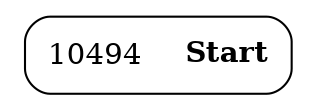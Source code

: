 digraph ast {
node [shape=none];
10494 [label=<<TABLE border='1' cellspacing='0' cellpadding='10' style='rounded' ><TR><TD border='0'>10494</TD><TD border='0'><B>Start</B></TD></TR></TABLE>>];
}
